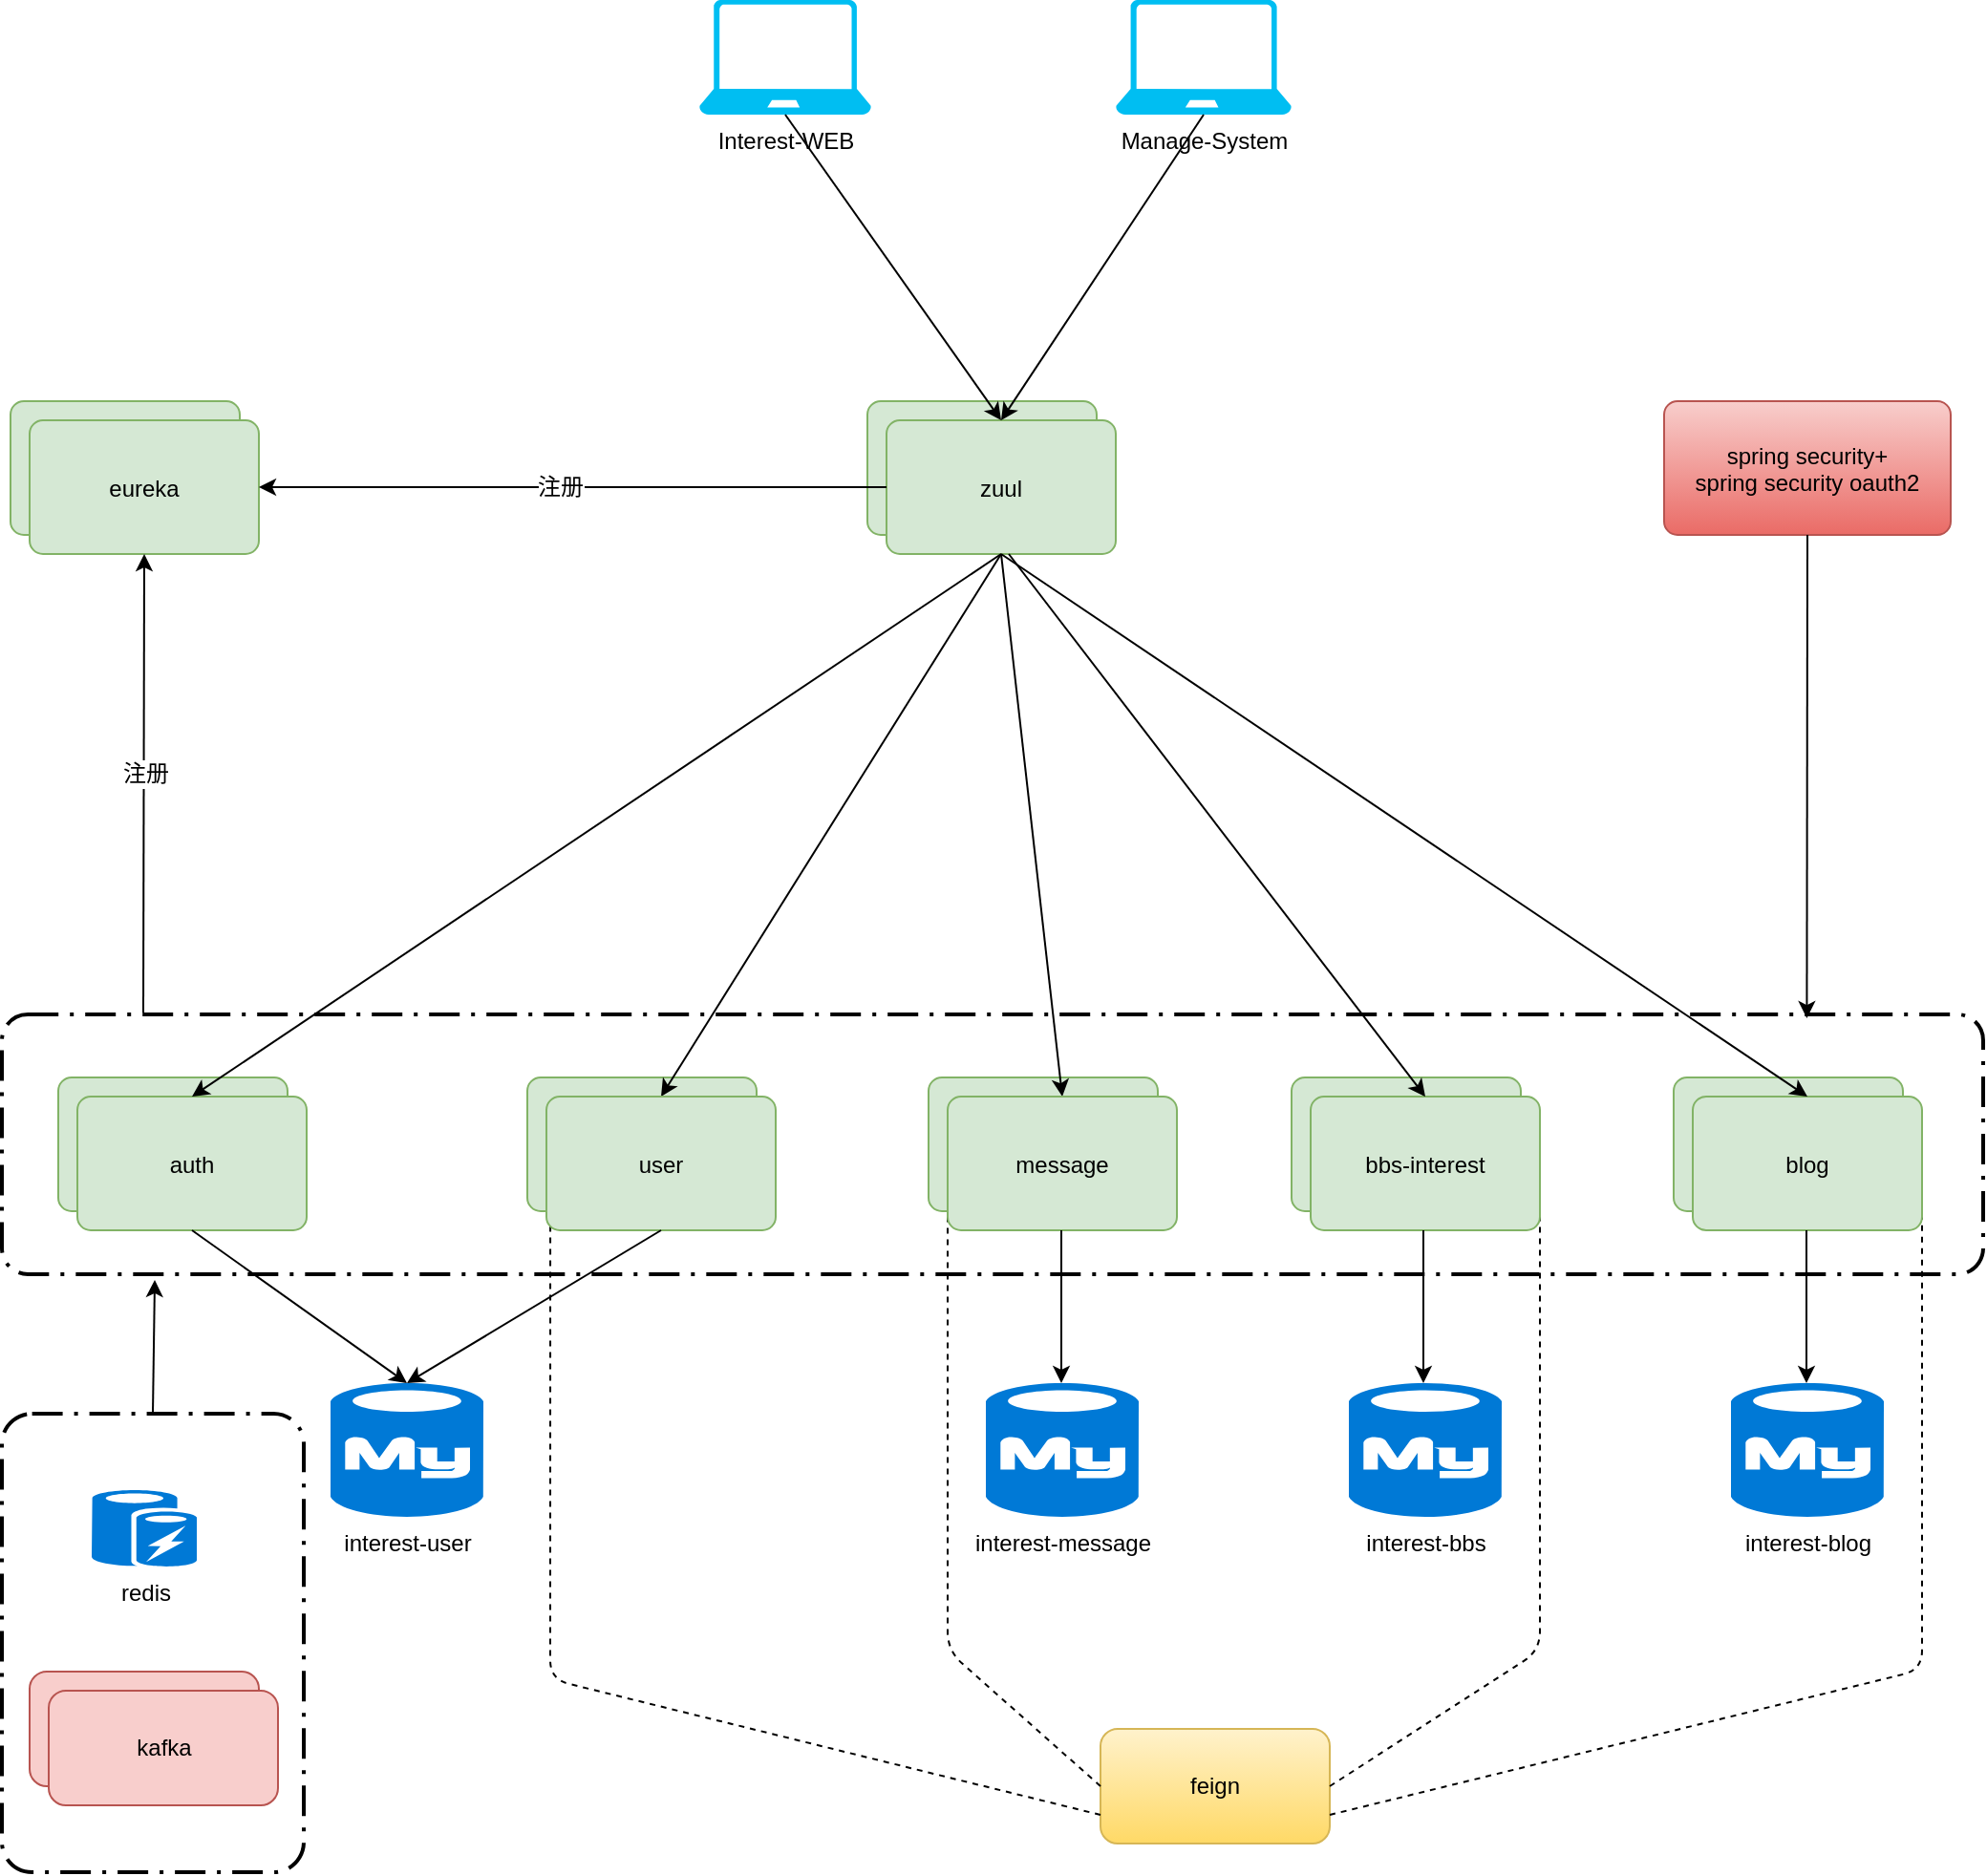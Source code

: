 <mxfile version="10.6.6" type="github"><diagram id="BwY9srq7fTIjP5G7jjD2" name="Page-1"><mxGraphModel dx="2663" dy="1116" grid="1" gridSize="10" guides="1" tooltips="1" connect="1" arrows="1" fold="1" page="1" pageScale="1" pageWidth="827" pageHeight="1169" math="0" shadow="0"><root><mxCell id="0"/><mxCell id="1" parent="0"/><mxCell id="-KnuHClfnF_JSqVidbub-6" value="user-and-auth" style="rounded=1;arcSize=10;strokeColor=#82b366;fillColor=#d5e8d4;" parent="1" vertex="1"><mxGeometry x="-252" y="914" width="120" height="70" as="geometry"/></mxCell><mxCell id="-KnuHClfnF_JSqVidbub-11" value="message" style="rounded=1;arcSize=10;strokeColor=#82b366;fillColor=#d5e8d4;" parent="1" vertex="1"><mxGeometry x="-42" y="914" width="120" height="70" as="geometry"/></mxCell><mxCell id="-KnuHClfnF_JSqVidbub-12" value="BBS-interest" style="rounded=1;arcSize=10;strokeColor=#82b366;fillColor=#d5e8d4;" parent="1" vertex="1"><mxGeometry x="148" y="914" width="120" height="70" as="geometry"/></mxCell><mxCell id="-KnuHClfnF_JSqVidbub-13" value="blog" style="rounded=1;arcSize=10;strokeColor=#82b366;fillColor=#d5e8d4;" parent="1" vertex="1"><mxGeometry x="348" y="914" width="120" height="70" as="geometry"/></mxCell><mxCell id="-KnuHClfnF_JSqVidbub-25" value="eureka" style="rounded=1;arcSize=10;strokeColor=#82b366;fillColor=#d5e8d4;" parent="1" vertex="1"><mxGeometry x="-522.5" y="560" width="120" height="70" as="geometry"/></mxCell><mxCell id="-KnuHClfnF_JSqVidbub-26" value="zuul" style="rounded=1;arcSize=10;strokeColor=#82b366;fillColor=#d5e8d4;" parent="1" vertex="1"><mxGeometry x="-74" y="560" width="120" height="70" as="geometry"/></mxCell><mxCell id="-KnuHClfnF_JSqVidbub-27" value="eureka" style="rounded=1;arcSize=10;strokeColor=#82b366;fillColor=#d5e8d4;" parent="1" vertex="1"><mxGeometry x="-512.5" y="570" width="120" height="70" as="geometry"/></mxCell><mxCell id="-KnuHClfnF_JSqVidbub-28" value="zuul" style="rounded=1;arcSize=10;strokeColor=#82b366;fillColor=#d5e8d4;" parent="1" vertex="1"><mxGeometry x="-64" y="570" width="120" height="70" as="geometry"/></mxCell><mxCell id="-KnuHClfnF_JSqVidbub-29" value="redis" style="shadow=0;dashed=0;html=1;strokeColor=none;fillColor=#0079D6;labelPosition=center;verticalLabelPosition=bottom;verticalAlign=top;align=center;shape=mxgraph.azure.azure_cache;" parent="1" vertex="1"><mxGeometry x="-480" y="1130" width="55" height="40" as="geometry"/></mxCell><mxCell id="-KnuHClfnF_JSqVidbub-34" value="interest-message" style="shadow=0;dashed=0;html=1;strokeColor=none;fillColor=#0079D6;labelPosition=center;verticalLabelPosition=bottom;verticalAlign=top;align=center;shape=mxgraph.azure.mysql_database;" parent="1" vertex="1"><mxGeometry x="-12" y="1074" width="80" height="70" as="geometry"/></mxCell><mxCell id="-KnuHClfnF_JSqVidbub-35" value="interest-bbs" style="shadow=0;dashed=0;html=1;strokeColor=none;fillColor=#0079D6;labelPosition=center;verticalLabelPosition=bottom;verticalAlign=top;align=center;shape=mxgraph.azure.mysql_database;" parent="1" vertex="1"><mxGeometry x="178" y="1074" width="80" height="70" as="geometry"/></mxCell><mxCell id="-KnuHClfnF_JSqVidbub-36" value="interest-blog" style="shadow=0;dashed=0;html=1;strokeColor=none;fillColor=#0079D6;labelPosition=center;verticalLabelPosition=bottom;verticalAlign=top;align=center;shape=mxgraph.azure.mysql_database;" parent="1" vertex="1"><mxGeometry x="378" y="1074" width="80" height="70" as="geometry"/></mxCell><mxCell id="-KnuHClfnF_JSqVidbub-39" value="feign" style="rounded=1;whiteSpace=wrap;html=1;gradientColor=#ffd966;fillColor=#fff2cc;strokeColor=#d6b656;" parent="1" vertex="1"><mxGeometry x="48" y="1255" width="120" height="60" as="geometry"/></mxCell><mxCell id="-KnuHClfnF_JSqVidbub-40" value="" style="endArrow=none;dashed=1;html=1;entryX=0.017;entryY=0.386;entryDx=0;entryDy=0;exitX=0;exitY=0.75;exitDx=0;exitDy=0;entryPerimeter=0;" parent="1" source="-KnuHClfnF_JSqVidbub-39" target="-KnuHClfnF_JSqVidbub-80" edge="1"><mxGeometry width="50" height="50" relative="1" as="geometry"><mxPoint x="-202" y="1264" as="sourcePoint"/><mxPoint x="-152" y="1214" as="targetPoint"/><Array as="points"><mxPoint x="-240" y="1229"/></Array></mxGeometry></mxCell><mxCell id="-KnuHClfnF_JSqVidbub-41" value="" style="endArrow=none;dashed=1;html=1;entryX=0;entryY=0.5;entryDx=0;entryDy=0;exitX=0;exitY=0.5;exitDx=0;exitDy=0;" parent="1" source="-KnuHClfnF_JSqVidbub-39" target="-KnuHClfnF_JSqVidbub-81" edge="1"><mxGeometry width="50" height="50" relative="1" as="geometry"><mxPoint x="-42" y="1184" as="sourcePoint"/><mxPoint x="-12" y="984" as="targetPoint"/><Array as="points"><mxPoint x="-32" y="1214"/></Array></mxGeometry></mxCell><mxCell id="-KnuHClfnF_JSqVidbub-42" value="" style="endArrow=none;dashed=1;html=1;entryX=1;entryY=0.5;entryDx=0;entryDy=0;exitX=1;exitY=0.5;exitDx=0;exitDy=0;" parent="1" source="-KnuHClfnF_JSqVidbub-39" target="-KnuHClfnF_JSqVidbub-82" edge="1"><mxGeometry width="50" height="50" relative="1" as="geometry"><mxPoint x="-282" y="1314" as="sourcePoint"/><mxPoint x="-232" y="1264" as="targetPoint"/><Array as="points"><mxPoint x="278" y="1214"/></Array></mxGeometry></mxCell><mxCell id="-KnuHClfnF_JSqVidbub-43" value="" style="endArrow=none;dashed=1;html=1;entryX=1;entryY=0.5;entryDx=0;entryDy=0;exitX=1;exitY=0.75;exitDx=0;exitDy=0;" parent="1" source="-KnuHClfnF_JSqVidbub-39" target="-KnuHClfnF_JSqVidbub-83" edge="1"><mxGeometry width="50" height="50" relative="1" as="geometry"><mxPoint x="-282" y="1314" as="sourcePoint"/><mxPoint x="-232" y="1264" as="targetPoint"/><Array as="points"><mxPoint x="478" y="1224"/></Array></mxGeometry></mxCell><mxCell id="-KnuHClfnF_JSqVidbub-50" value="Interest-WEB" style="verticalLabelPosition=bottom;html=1;verticalAlign=top;align=center;strokeColor=none;fillColor=#00BEF2;shape=mxgraph.azure.laptop;" parent="1" vertex="1"><mxGeometry x="-162" y="350" width="90" height="60" as="geometry"/></mxCell><mxCell id="-KnuHClfnF_JSqVidbub-58" value="Manage-System" style="verticalLabelPosition=bottom;html=1;verticalAlign=top;align=center;strokeColor=none;fillColor=#00BEF2;shape=mxgraph.azure.laptop;" parent="1" vertex="1"><mxGeometry x="56" y="350" width="92" height="60" as="geometry"/></mxCell><mxCell id="-KnuHClfnF_JSqVidbub-60" value="" style="endArrow=classic;html=1;exitX=0.5;exitY=1;exitDx=0;exitDy=0;exitPerimeter=0;entryX=0.5;entryY=0;entryDx=0;entryDy=0;" parent="1" source="-KnuHClfnF_JSqVidbub-50" target="-KnuHClfnF_JSqVidbub-28" edge="1"><mxGeometry width="50" height="50" relative="1" as="geometry"><mxPoint x="-82" y="510" as="sourcePoint"/><mxPoint x="-32" y="460" as="targetPoint"/></mxGeometry></mxCell><mxCell id="-KnuHClfnF_JSqVidbub-61" value="" style="endArrow=classic;html=1;entryX=0.5;entryY=0;entryDx=0;entryDy=0;exitX=0.5;exitY=1;exitDx=0;exitDy=0;exitPerimeter=0;" parent="1" source="-KnuHClfnF_JSqVidbub-58" target="-KnuHClfnF_JSqVidbub-28" edge="1"><mxGeometry width="50" height="50" relative="1" as="geometry"><mxPoint x="-112" y="740" as="sourcePoint"/><mxPoint x="-62" y="690" as="targetPoint"/></mxGeometry></mxCell><mxCell id="-KnuHClfnF_JSqVidbub-64" value="" style="endArrow=classic;html=1;entryX=0.5;entryY=1;entryDx=0;entryDy=0;" parent="1" target="-KnuHClfnF_JSqVidbub-27" edge="1"><mxGeometry width="50" height="50" relative="1" as="geometry"><mxPoint x="-453" y="880" as="sourcePoint"/><mxPoint x="-25" y="881" as="targetPoint"/></mxGeometry></mxCell><mxCell id="-KnuHClfnF_JSqVidbub-65" value="注册" style="text;html=1;resizable=0;points=[];align=center;verticalAlign=middle;labelBackgroundColor=#ffffff;" parent="-KnuHClfnF_JSqVidbub-64" vertex="1" connectable="0"><mxGeometry x="0.043" relative="1" as="geometry"><mxPoint as="offset"/></mxGeometry></mxCell><mxCell id="-KnuHClfnF_JSqVidbub-66" value="" style="endArrow=classic;html=1;entryX=1;entryY=0.5;entryDx=0;entryDy=0;exitX=0;exitY=0.5;exitDx=0;exitDy=0;" parent="1" source="-KnuHClfnF_JSqVidbub-28" target="-KnuHClfnF_JSqVidbub-27" edge="1"><mxGeometry width="50" height="50" relative="1" as="geometry"><mxPoint x="-212.5" y="690" as="sourcePoint"/><mxPoint x="-62.5" y="790" as="targetPoint"/></mxGeometry></mxCell><mxCell id="-KnuHClfnF_JSqVidbub-67" value="注册" style="text;html=1;resizable=0;points=[];align=center;verticalAlign=middle;labelBackgroundColor=#ffffff;" parent="-KnuHClfnF_JSqVidbub-66" vertex="1" connectable="0"><mxGeometry x="0.043" relative="1" as="geometry"><mxPoint as="offset"/></mxGeometry></mxCell><mxCell id="-KnuHClfnF_JSqVidbub-75" value="" style="endArrow=classic;html=1;entryX=0.5;entryY=0;entryDx=0;entryDy=0;exitX=0.5;exitY=1;exitDx=0;exitDy=0;" parent="1" source="-KnuHClfnF_JSqVidbub-28" target="-KnuHClfnF_JSqVidbub-80" edge="1"><mxGeometry width="50" height="50" relative="1" as="geometry"><mxPoint x="313" y="500" as="sourcePoint"/><mxPoint x="363" y="450" as="targetPoint"/></mxGeometry></mxCell><mxCell id="-KnuHClfnF_JSqVidbub-76" value="" style="endArrow=classic;html=1;entryX=0.5;entryY=0;entryDx=0;entryDy=0;exitX=0.5;exitY=1;exitDx=0;exitDy=0;" parent="1" source="-KnuHClfnF_JSqVidbub-28" target="-KnuHClfnF_JSqVidbub-81" edge="1"><mxGeometry width="50" height="50" relative="1" as="geometry"><mxPoint x="428" y="430" as="sourcePoint"/><mxPoint x="123" y="609" as="targetPoint"/></mxGeometry></mxCell><mxCell id="-KnuHClfnF_JSqVidbub-80" value="user" style="rounded=1;arcSize=10;strokeColor=#82b366;fillColor=#d5e8d4;" parent="1" vertex="1"><mxGeometry x="-242" y="924" width="120" height="70" as="geometry"/></mxCell><mxCell id="-KnuHClfnF_JSqVidbub-81" value="message" style="rounded=1;arcSize=10;strokeColor=#82b366;fillColor=#d5e8d4;" parent="1" vertex="1"><mxGeometry x="-32" y="924" width="120" height="70" as="geometry"/></mxCell><mxCell id="-KnuHClfnF_JSqVidbub-82" value="bbs-interest" style="rounded=1;arcSize=10;strokeColor=#82b366;fillColor=#d5e8d4;" parent="1" vertex="1"><mxGeometry x="158" y="924" width="120" height="70" as="geometry"/></mxCell><mxCell id="-KnuHClfnF_JSqVidbub-83" value="blog" style="rounded=1;arcSize=10;strokeColor=#82b366;fillColor=#d5e8d4;" parent="1" vertex="1"><mxGeometry x="358" y="924" width="120" height="70" as="geometry"/></mxCell><mxCell id="-KnuHClfnF_JSqVidbub-84" value="" style="endArrow=classic;html=1;exitX=0.5;exitY=1;exitDx=0;exitDy=0;entryX=0.5;entryY=0;entryDx=0;entryDy=0;entryPerimeter=0;" parent="1" source="-KnuHClfnF_JSqVidbub-80" target="aS29Momtqbu1bqE9B8Pu-6" edge="1"><mxGeometry width="50" height="50" relative="1" as="geometry"><mxPoint x="-170" y="1184" as="sourcePoint"/><mxPoint x="-182" y="1074" as="targetPoint"/></mxGeometry></mxCell><mxCell id="-KnuHClfnF_JSqVidbub-85" value="" style="endArrow=classic;html=1;exitX=0.5;exitY=1;exitDx=0;exitDy=0;entryX=0.5;entryY=0;entryDx=0;entryDy=0;entryPerimeter=0;" parent="1" edge="1"><mxGeometry width="50" height="50" relative="1" as="geometry"><mxPoint x="27.5" y="994" as="sourcePoint"/><mxPoint x="27.5" y="1074" as="targetPoint"/></mxGeometry></mxCell><mxCell id="-KnuHClfnF_JSqVidbub-86" value="" style="endArrow=classic;html=1;exitX=0.5;exitY=1;exitDx=0;exitDy=0;entryX=0.5;entryY=0;entryDx=0;entryDy=0;entryPerimeter=0;" parent="1" edge="1"><mxGeometry width="50" height="50" relative="1" as="geometry"><mxPoint x="217" y="994" as="sourcePoint"/><mxPoint x="217" y="1074" as="targetPoint"/></mxGeometry></mxCell><mxCell id="-KnuHClfnF_JSqVidbub-87" value="" style="endArrow=classic;html=1;exitX=0.5;exitY=1;exitDx=0;exitDy=0;entryX=0.5;entryY=0;entryDx=0;entryDy=0;entryPerimeter=0;" parent="1" edge="1"><mxGeometry width="50" height="50" relative="1" as="geometry"><mxPoint x="417.5" y="994" as="sourcePoint"/><mxPoint x="417.5" y="1074" as="targetPoint"/></mxGeometry></mxCell><mxCell id="aS29Momtqbu1bqE9B8Pu-5" value="blog" style="rounded=1;arcSize=10;strokeColor=#82b366;fillColor=#d5e8d4;" parent="1" vertex="1"><mxGeometry x="-497.5" y="914" width="120" height="70" as="geometry"/></mxCell><mxCell id="aS29Momtqbu1bqE9B8Pu-6" value="interest-user" style="shadow=0;dashed=0;html=1;strokeColor=none;fillColor=#0079D6;labelPosition=center;verticalLabelPosition=bottom;verticalAlign=top;align=center;shape=mxgraph.azure.mysql_database;" parent="1" vertex="1"><mxGeometry x="-355" y="1074" width="80" height="70" as="geometry"/></mxCell><mxCell id="aS29Momtqbu1bqE9B8Pu-7" value="auth" style="rounded=1;arcSize=10;strokeColor=#82b366;fillColor=#d5e8d4;" parent="1" vertex="1"><mxGeometry x="-487.5" y="924" width="120" height="70" as="geometry"/></mxCell><mxCell id="aS29Momtqbu1bqE9B8Pu-8" value="" style="endArrow=classic;html=1;exitX=0.5;exitY=1;exitDx=0;exitDy=0;entryX=0.5;entryY=0;entryDx=0;entryDy=0;entryPerimeter=0;" parent="1" source="aS29Momtqbu1bqE9B8Pu-7" target="aS29Momtqbu1bqE9B8Pu-6" edge="1"><mxGeometry width="50" height="50" relative="1" as="geometry"><mxPoint x="-405.5" y="994" as="sourcePoint"/><mxPoint x="-405.5" y="1074" as="targetPoint"/></mxGeometry></mxCell><mxCell id="aS29Momtqbu1bqE9B8Pu-9" value="" style="endArrow=classic;html=1;entryX=0.5;entryY=0;entryDx=0;entryDy=0;exitX=0.5;exitY=1;exitDx=0;exitDy=0;" parent="1" source="-KnuHClfnF_JSqVidbub-28" target="aS29Momtqbu1bqE9B8Pu-7" edge="1"><mxGeometry width="50" height="50" relative="1" as="geometry"><mxPoint x="7" y="650" as="sourcePoint"/><mxPoint x="-171" y="934" as="targetPoint"/></mxGeometry></mxCell><mxCell id="aS29Momtqbu1bqE9B8Pu-10" value="" style="endArrow=classic;html=1;entryX=0.5;entryY=0;entryDx=0;entryDy=0;" parent="1" target="-KnuHClfnF_JSqVidbub-82" edge="1"><mxGeometry width="50" height="50" relative="1" as="geometry"><mxPoint y="640" as="sourcePoint"/><mxPoint x="-161" y="944" as="targetPoint"/></mxGeometry></mxCell><mxCell id="aS29Momtqbu1bqE9B8Pu-11" value="" style="endArrow=classic;html=1;entryX=0.5;entryY=0;entryDx=0;entryDy=0;exitX=0.5;exitY=1;exitDx=0;exitDy=0;" parent="1" source="-KnuHClfnF_JSqVidbub-28" target="-KnuHClfnF_JSqVidbub-83" edge="1"><mxGeometry width="50" height="50" relative="1" as="geometry"><mxPoint x="27" y="670" as="sourcePoint"/><mxPoint x="-151" y="954" as="targetPoint"/></mxGeometry></mxCell><mxCell id="aS29Momtqbu1bqE9B8Pu-12" value="" style="rounded=1;arcSize=10;dashed=1;strokeColor=#000000;fillColor=none;gradientColor=none;dashPattern=8 3 1 3;strokeWidth=2;" parent="1" vertex="1"><mxGeometry x="-527" y="881" width="1037" height="136" as="geometry"/></mxCell><mxCell id="Sjl-ta_8wOWQNcURjncC-1" value="spring security+&#xA;spring security oauth2" style="rounded=1;arcSize=10;strokeColor=#b85450;fillColor=#f8cecc;gradientColor=#ea6b66;" parent="1" vertex="1"><mxGeometry x="343" y="560" width="150" height="70" as="geometry"/></mxCell><mxCell id="Sjl-ta_8wOWQNcURjncC-2" value="" style="endArrow=classic;html=1;exitX=0.5;exitY=1;exitDx=0;exitDy=0;entryX=0.911;entryY=0.015;entryDx=0;entryDy=0;entryPerimeter=0;" parent="1" source="Sjl-ta_8wOWQNcURjncC-1" target="aS29Momtqbu1bqE9B8Pu-12" edge="1"><mxGeometry width="50" height="50" relative="1" as="geometry"><mxPoint x="480" y="810" as="sourcePoint"/><mxPoint x="530" y="760" as="targetPoint"/></mxGeometry></mxCell><mxCell id="aF1zNrKI8Hc8xsGAXiTW-1" value="kafka" style="rounded=1;whiteSpace=wrap;html=1;fillColor=#f8cecc;strokeColor=#b85450;" vertex="1" parent="1"><mxGeometry x="-512.5" y="1225" width="120" height="60" as="geometry"/></mxCell><mxCell id="aF1zNrKI8Hc8xsGAXiTW-3" value="" style="rounded=1;arcSize=10;dashed=1;strokeColor=#000000;fillColor=none;gradientColor=none;dashPattern=8 3 1 3;strokeWidth=2;" vertex="1" parent="1"><mxGeometry x="-527" y="1090" width="158" height="240" as="geometry"/></mxCell><mxCell id="aF1zNrKI8Hc8xsGAXiTW-4" value="kafka" style="rounded=1;whiteSpace=wrap;html=1;fillColor=#f8cecc;strokeColor=#b85450;" vertex="1" parent="1"><mxGeometry x="-502.5" y="1235" width="120" height="60" as="geometry"/></mxCell><mxCell id="aF1zNrKI8Hc8xsGAXiTW-12" value="" style="endArrow=classic;html=1;exitX=0.5;exitY=0;exitDx=0;exitDy=0;" edge="1" parent="1" source="aF1zNrKI8Hc8xsGAXiTW-3"><mxGeometry width="50" height="50" relative="1" as="geometry"><mxPoint x="-530" y="1400" as="sourcePoint"/><mxPoint x="-447" y="1020" as="targetPoint"/></mxGeometry></mxCell></root></mxGraphModel></diagram></mxfile>